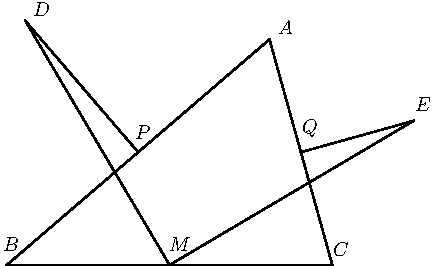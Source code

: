  /* Geogebra to Asymptote conversion, documentation at artofproblemsolving.com/Wiki go to User:Azjps/geogebra */
import graph; size(7.290797780142819cm); 
real labelscalefactor = 0.5; /* changes label-to-point distance */
pen dps = linewidth(0.7) + fontsize(10); defaultpen(dps); /* default pen style */ 
pen dotstyle = black; /* point style */ 
real xmin = -2.9907977801428194, xmax = 4.3, ymin = -2.993591127028377, ymax = 2.991422303960847;  /* image dimensions */

 /* draw figures */
draw((-2.52843622753421,-1.9661210101203501)--(1.6585044988659772,1.630024399057719), linewidth(0.8)); 
draw((1.6585044988659772,1.630024399057719)--(2.660287862851298,-1.9661210101203501), linewidth(0.8)); 
draw((-2.52843622753421,-1.9661210101203501)--(2.660287862851298,-1.9661210101203501), linewidth(0.8)); 
draw((-2.233038568923151,1.9254220576687782)--(-0.4349658643341163,-0.16804830553131556), linewidth(0.8)); 
draw((2.1593961808586375,-0.16804830553131556)--(3.957468885447672,0.33284337646134465), linewidth(0.8)); 
draw((0.065925817658544,-1.9661210101203501)--(3.957468885447672,0.33284337646134465), linewidth(0.8)); 
draw((-2.233038568923151,1.9254220576687782)--(0.065925817658544,-1.9661210101203501), linewidth(0.8)); 
 /* dots and labels */
dot((-2.52843622753421,-1.9661210101203501),linewidth(1.pt) + dotstyle); 
label("$B$", (-2.631183239225012,-1.7863137396614521), NE * labelscalefactor); 
dot((2.660287862851298,-1.9661210101203501),linewidth(1.pt) + dotstyle); 
label("$C$", (2.6346011099285973,-1.8633739984295536), NE * labelscalefactor); 
dot((1.6585044988659772,1.630024399057719),linewidth(1.pt) + dotstyle); 
label("$A$", (1.7612515105567792,1.68139790490312), NE * labelscalefactor); 
dot((2.1593961808586375,-0.16804830553131556),linewidth(1.pt) + dotstyle); 
label("$Q$", (2.1465528043972872,0.03744571785028582), NE * labelscalefactor); 
dot((-0.4349658643341163,-0.16804830553131556),linewidth(1.pt) + dotstyle); 
label("$P$", (-0.5248694995635682,0.011758964927585287), NE * labelscalefactor); 
dot((0.065925817658544,-1.9661210101203501),linewidth(1.pt) + dotstyle); 
label("$M$", (0.014552311813142978,-1.7863137396614521), NE * labelscalefactor); 
dot((-2.233038568923151,1.9254220576687782),linewidth(1.pt) + dotstyle); 
label("$D$", (-2.143134933693702,1.9639521870528258), NE * labelscalefactor); 
dot((3.957468885447672,0.33284337646134465),linewidth(1.pt) + dotstyle); 
label("$E$", (3.944625508986325,0.4484337646134944), NE * labelscalefactor); 
clip((xmin,ymin)--(xmin,ymax)--(xmax,ymax)--(xmax,ymin)--cycle); 
 /* end of picture */
